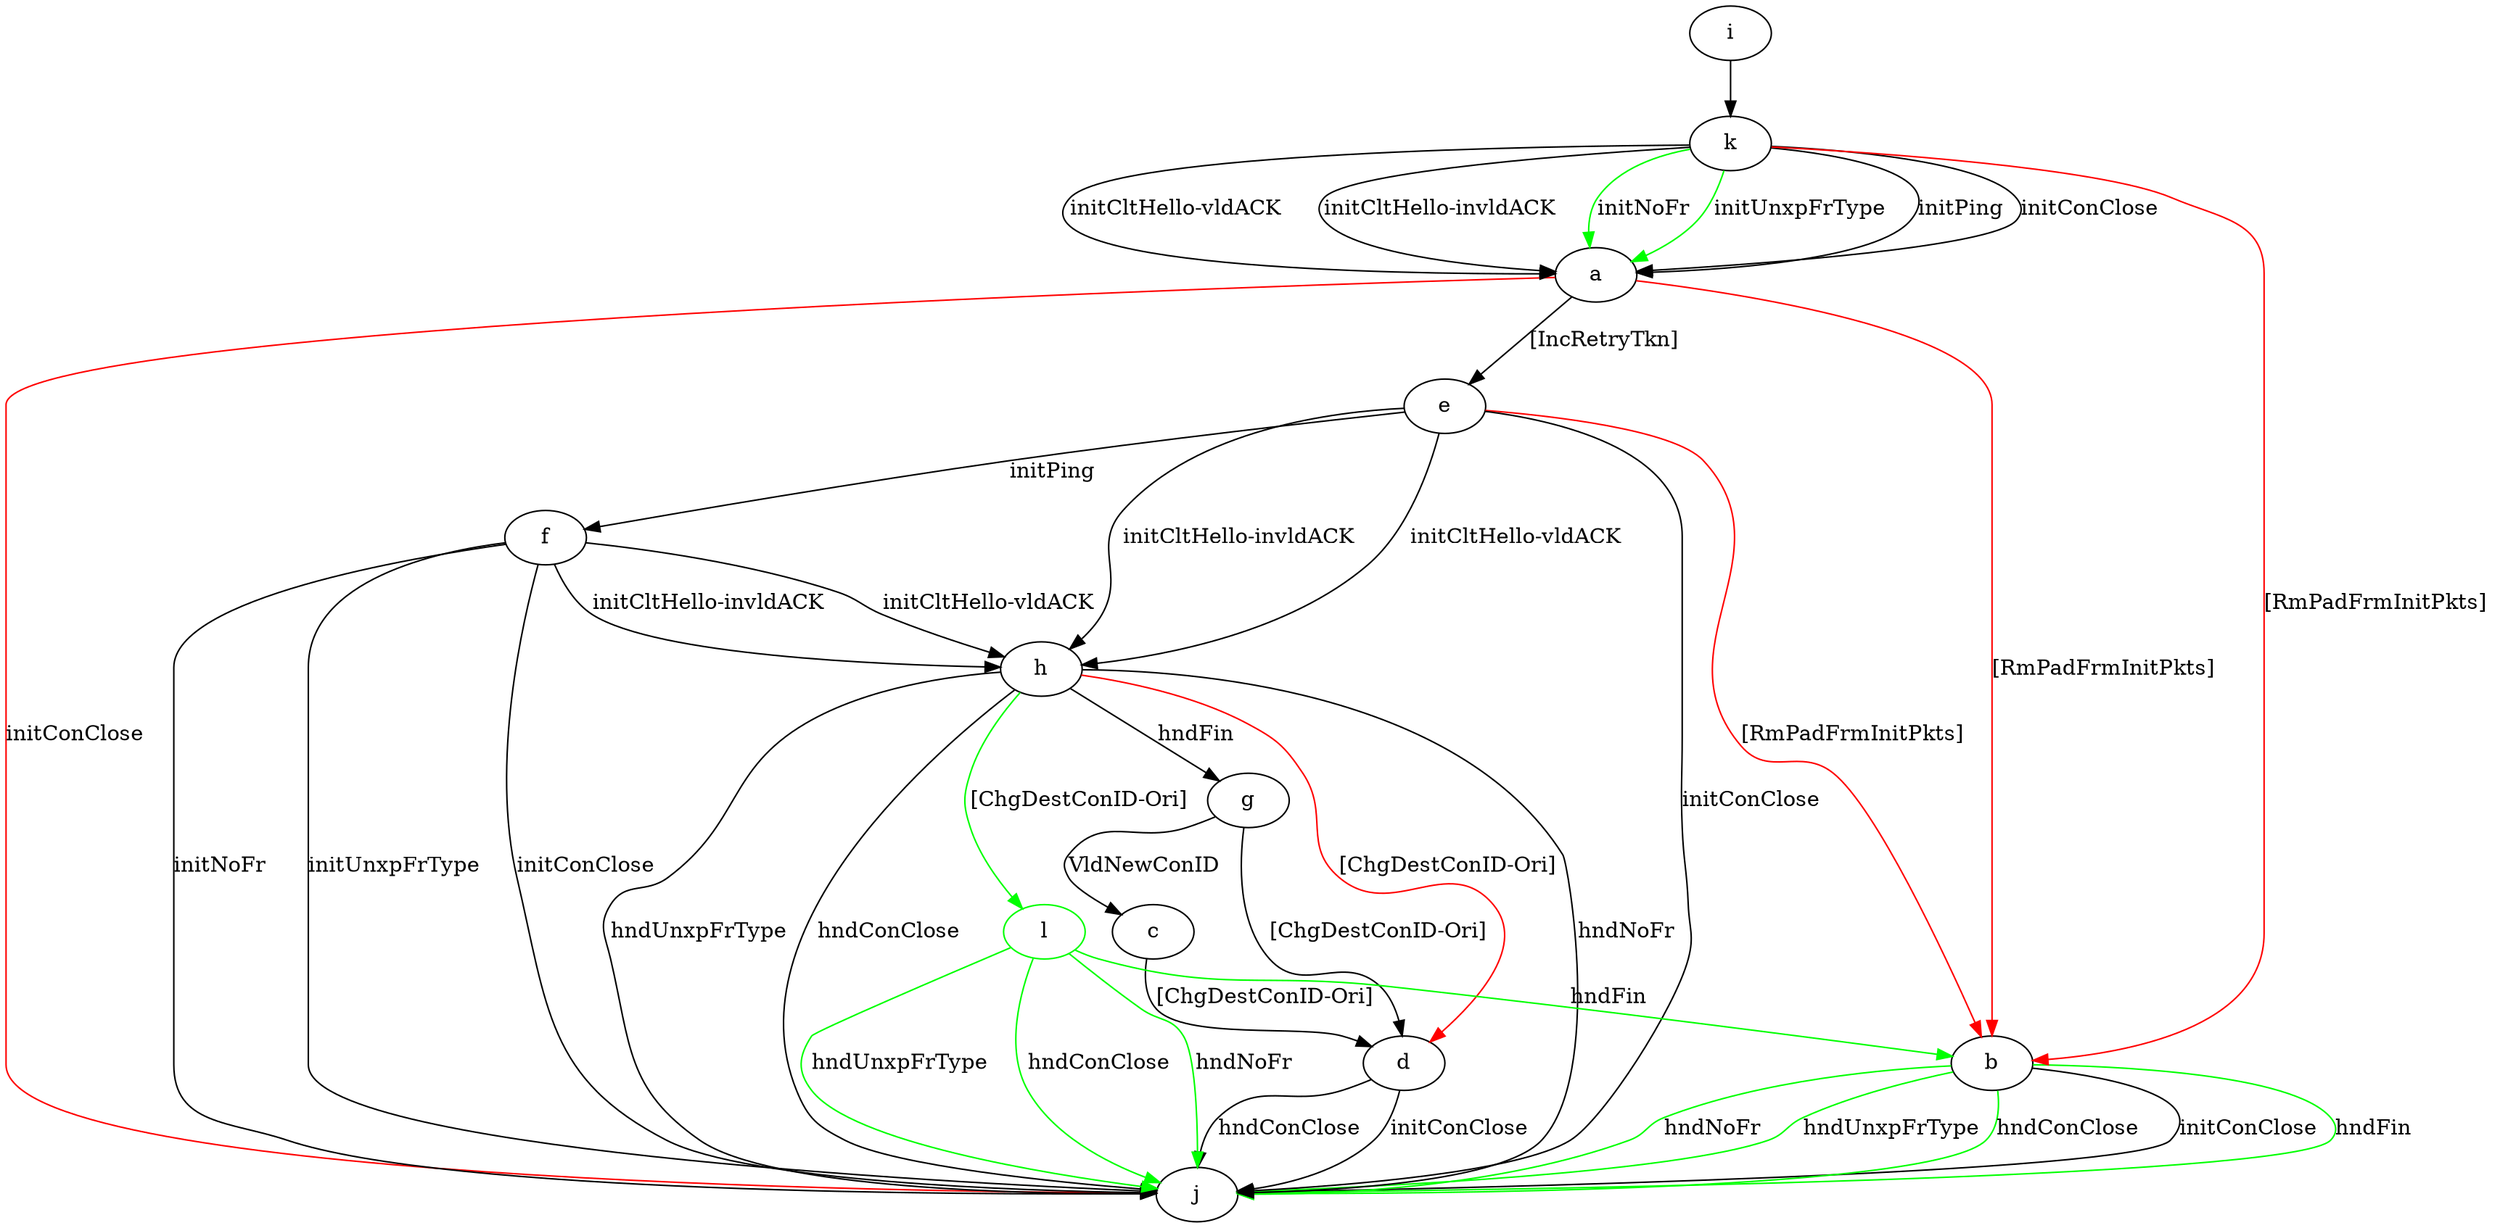 digraph "" {
	a -> b	[key=0,
		color=red,
		label="[RmPadFrmInitPkts] "];
	a -> e	[key=0,
		label="[IncRetryTkn] "];
	a -> j	[key=0,
		color=red,
		label="initConClose "];
	b -> j	[key=0,
		label="initConClose "];
	b -> j	[key=1,
		color=green,
		label="hndFin "];
	b -> j	[key=2,
		color=green,
		label="hndNoFr "];
	b -> j	[key=3,
		color=green,
		label="hndUnxpFrType "];
	b -> j	[key=4,
		color=green,
		label="hndConClose "];
	c -> d	[key=0,
		label="[ChgDestConID-Ori] "];
	d -> j	[key=0,
		label="initConClose "];
	d -> j	[key=1,
		label="hndConClose "];
	e -> b	[key=0,
		color=red,
		label="[RmPadFrmInitPkts] "];
	e -> f	[key=0,
		label="initPing "];
	e -> h	[key=0,
		label="initCltHello-vldACK "];
	e -> h	[key=1,
		label="initCltHello-invldACK "];
	e -> j	[key=0,
		label="initConClose "];
	f -> h	[key=0,
		label="initCltHello-vldACK "];
	f -> h	[key=1,
		label="initCltHello-invldACK "];
	f -> j	[key=0,
		label="initConClose "];
	f -> j	[key=1,
		label="initNoFr "];
	f -> j	[key=2,
		label="initUnxpFrType "];
	g -> c	[key=0,
		label="VldNewConID "];
	g -> d	[key=0,
		label="[ChgDestConID-Ori] "];
	h -> d	[key=0,
		color=red,
		label="[ChgDestConID-Ori] "];
	h -> g	[key=0,
		label="hndFin "];
	h -> j	[key=0,
		label="hndNoFr "];
	h -> j	[key=1,
		label="hndUnxpFrType "];
	h -> j	[key=2,
		label="hndConClose "];
	l	[color=green];
	h -> l	[key=0,
		color=green,
		label="[ChgDestConID-Ori] "];
	i -> k	[key=0];
	k -> a	[key=0,
		label="initPing "];
	k -> a	[key=1,
		label="initConClose "];
	k -> a	[key=2,
		label="initCltHello-vldACK "];
	k -> a	[key=3,
		label="initCltHello-invldACK "];
	k -> a	[key=4,
		color=green,
		label="initNoFr "];
	k -> a	[key=5,
		color=green,
		label="initUnxpFrType "];
	k -> b	[key=0,
		color=red,
		label="[RmPadFrmInitPkts] "];
	l -> b	[key=0,
		color=green,
		label="hndFin "];
	l -> j	[key=0,
		color=green,
		label="hndNoFr "];
	l -> j	[key=1,
		color=green,
		label="hndUnxpFrType "];
	l -> j	[key=2,
		color=green,
		label="hndConClose "];
}
